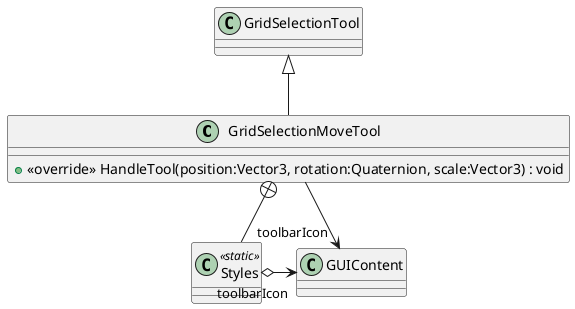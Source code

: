 @startuml
class GridSelectionMoveTool {
    + <<override>> HandleTool(position:Vector3, rotation:Quaternion, scale:Vector3) : void
}
class Styles <<static>> {
}
GridSelectionTool <|-- GridSelectionMoveTool
GridSelectionMoveTool --> "toolbarIcon" GUIContent
GridSelectionMoveTool +-- Styles
Styles o-> "toolbarIcon" GUIContent
@enduml

